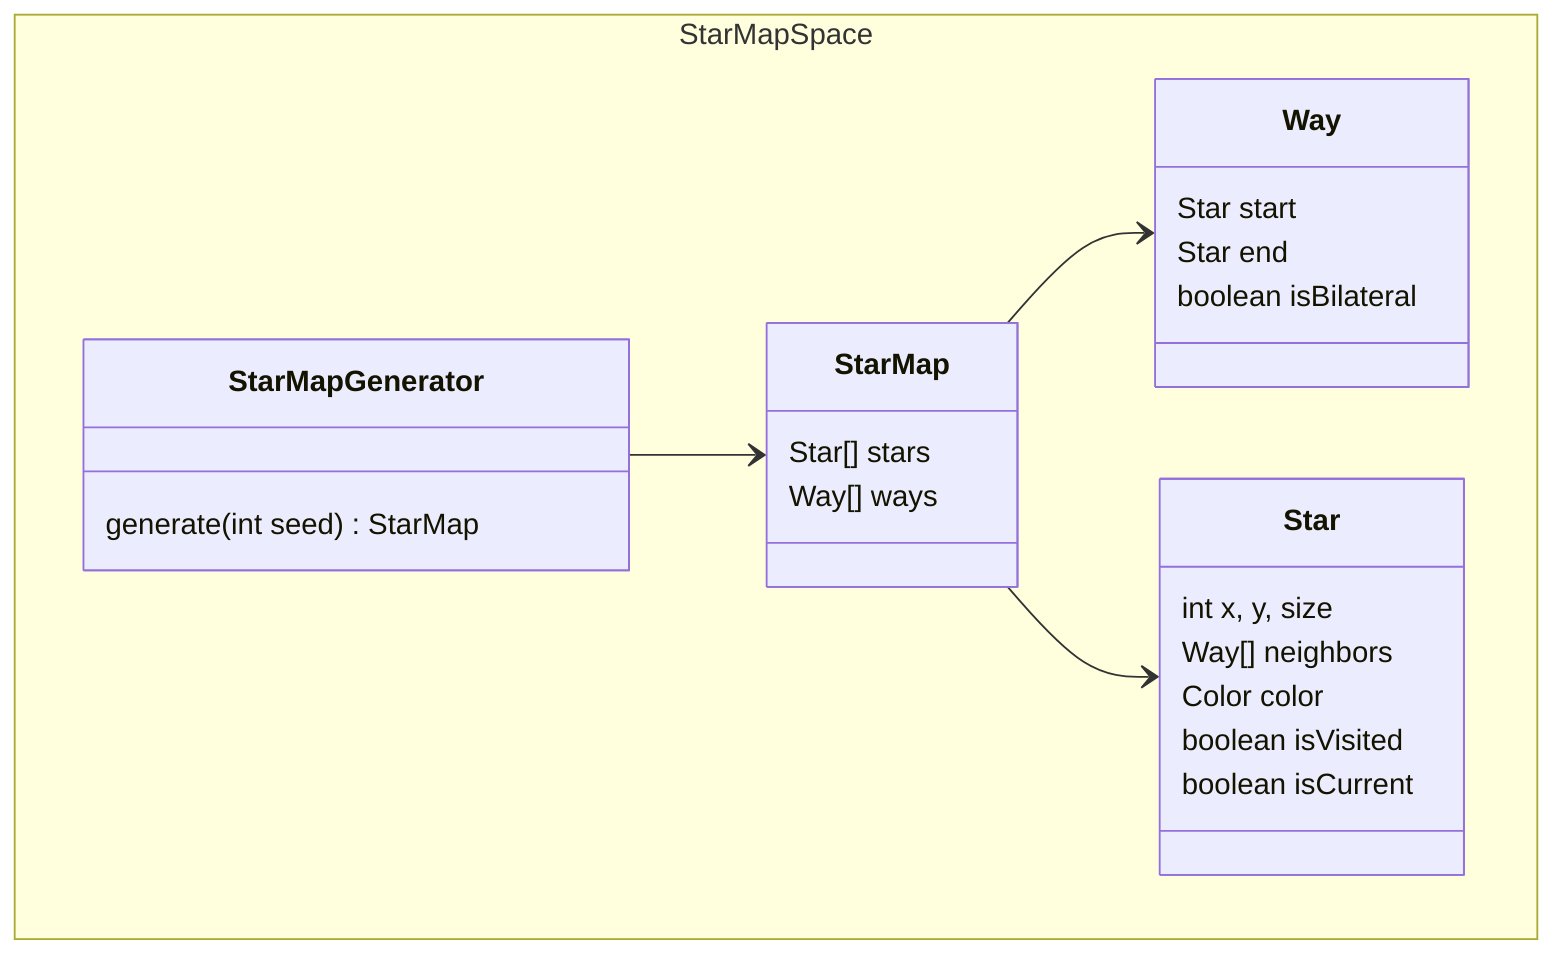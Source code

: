 classDiagram 
    namespace StarMapSpace {
        class StarMapGenerator
        class StarMap
        class Star
        class Way
    }

    class StarMapGenerator{
        generate(int seed) StarMap
    }

    class StarMap {
        Star[] stars
        Way[] ways
    } 
    class Way {
        Star start
        Star end
        boolean isBilateral
    }
    class Star {
        int x, y, size
        Way[] neighbors
        Color color
        boolean isVisited
        boolean isCurrent
    }
    StarMapGenerator --> StarMap
    StarMap --> Way
    StarMap --> Star